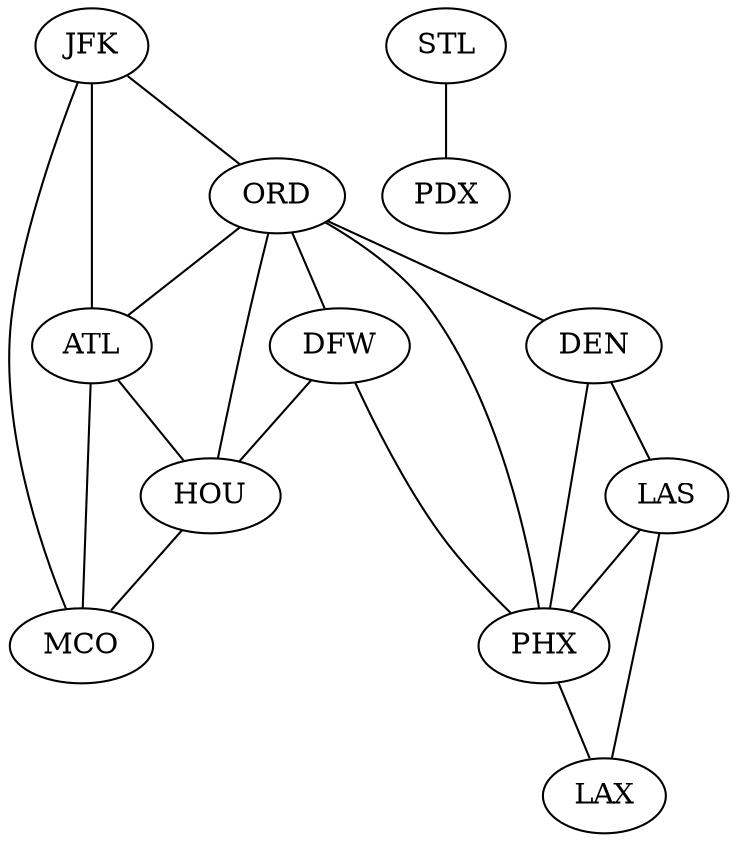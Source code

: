 graph routes{
"JFK" -- "ATL"
"JFK" -- "MCO"
"JFK" -- "ORD"
"ORD" -- "ATL"
"ORD" -- "DEN"
"ORD" -- "DFW"
"ORD" -- "HOU"
"ORD" -- "PHX"
"DFW" -- "HOU"
"DFW" -- "PHX"
"ATL" -- "HOU"
"ATL" -- "MCO"
"DEN" -- "LAS"
"DEN" -- "PHX"
"PHX" -- "LAX"
"LAS" -- "LAX"
"LAS" -- "PHX"
"HOU" -- "MCO"
"STL" -- "PDX"
}
